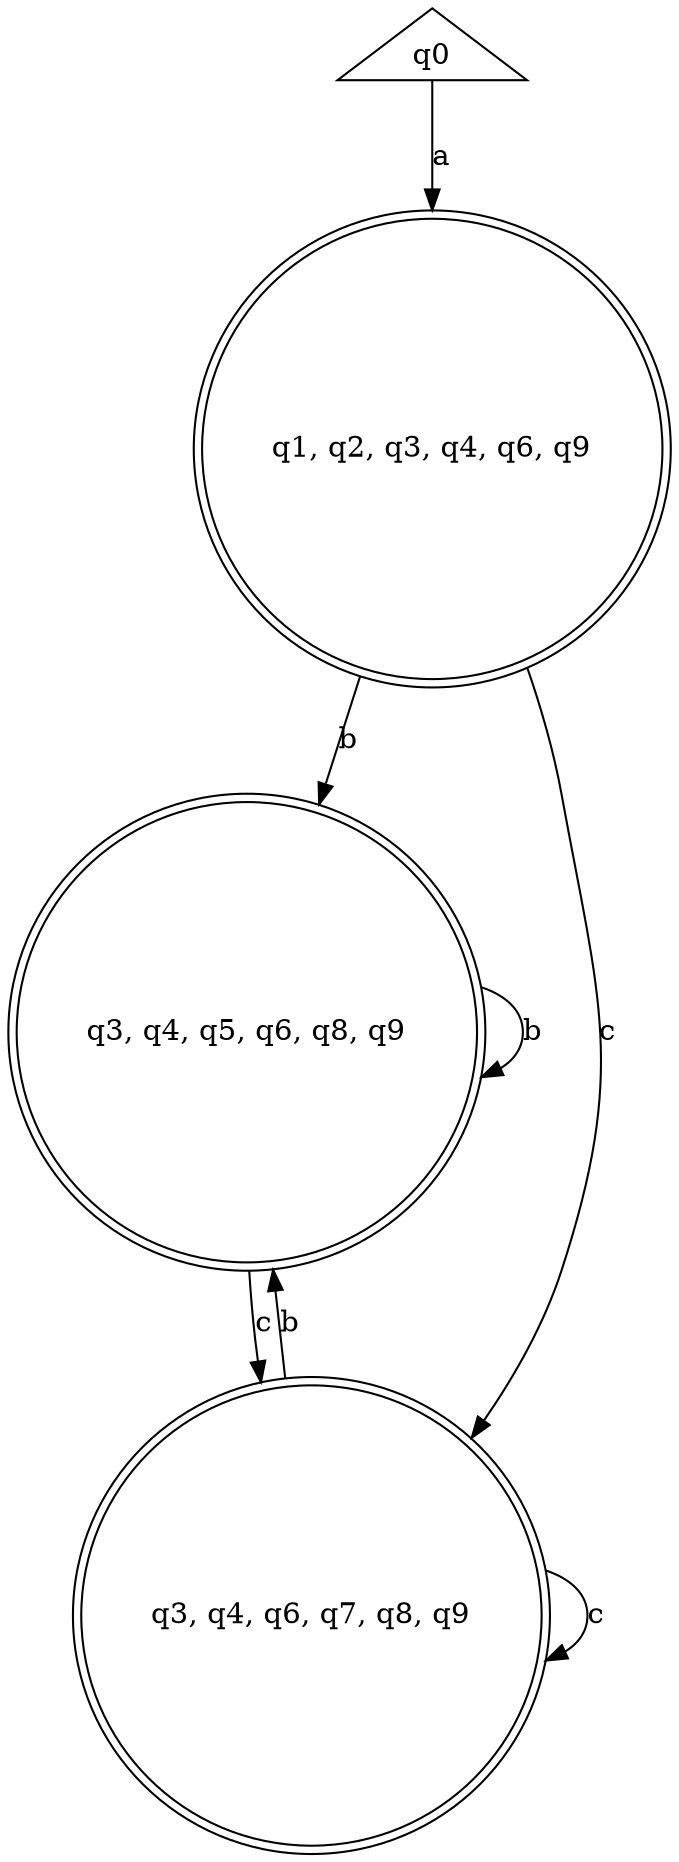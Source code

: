 digraph {
    0 [ label = "q0" shape = triangle]
    1 [ label = "q1, q2, q3, q4, q6, q9" shape = doublecircle]
    2 [ label = "q3, q4, q5, q6, q8, q9" shape = doublecircle]
    3 [ label = "q3, q4, q6, q7, q8, q9" shape = doublecircle]
    0 -> 1 [ label = "a" ]
    1 -> 2 [ label = "b" ]
    1 -> 3 [ label = "c" ]
    3 -> 2 [ label = "b" ]
    3 -> 3 [ label = "c" ]
    2 -> 2 [ label = "b" ]
    2 -> 3 [ label = "c" ]
}
